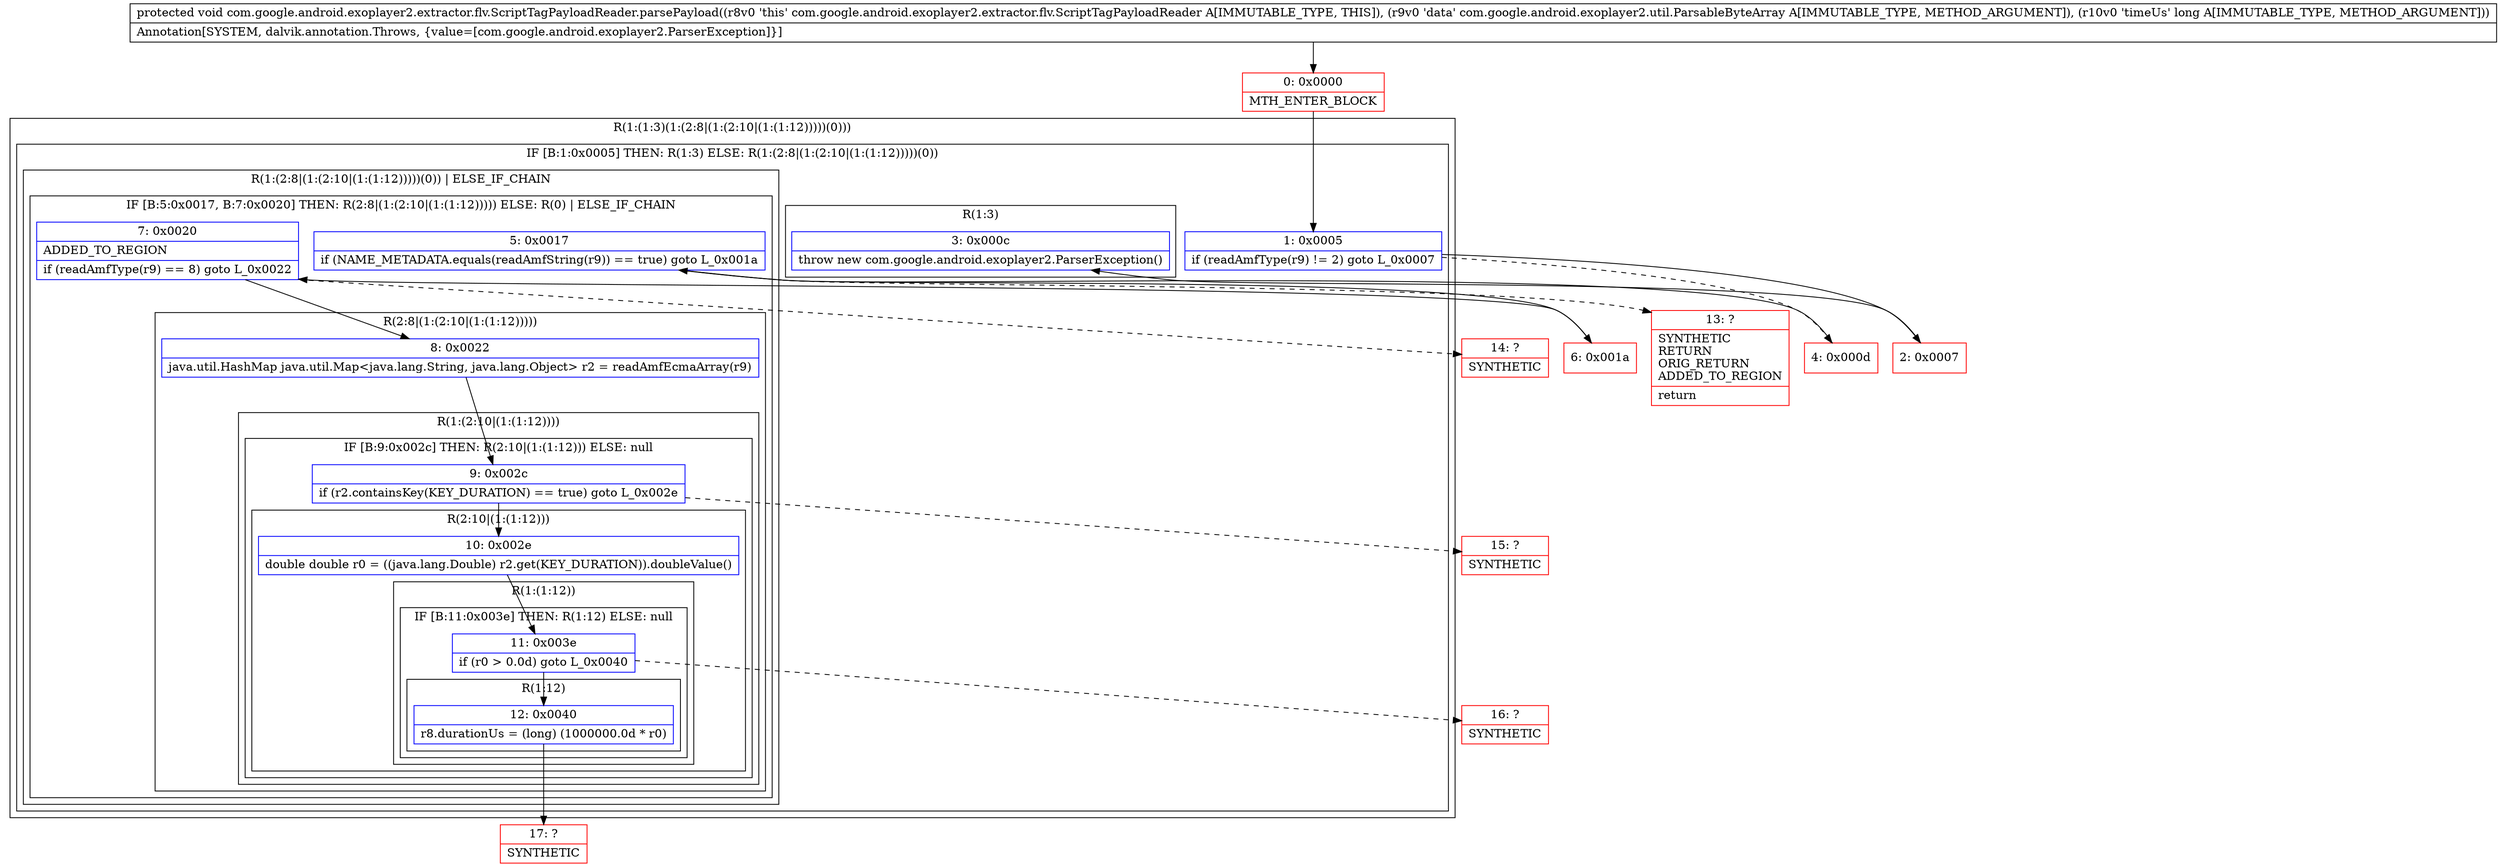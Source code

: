digraph "CFG forcom.google.android.exoplayer2.extractor.flv.ScriptTagPayloadReader.parsePayload(Lcom\/google\/android\/exoplayer2\/util\/ParsableByteArray;J)V" {
subgraph cluster_Region_1193991888 {
label = "R(1:(1:3)(1:(2:8|(1:(2:10|(1:(1:12)))))(0)))";
node [shape=record,color=blue];
subgraph cluster_IfRegion_747691969 {
label = "IF [B:1:0x0005] THEN: R(1:3) ELSE: R(1:(2:8|(1:(2:10|(1:(1:12)))))(0))";
node [shape=record,color=blue];
Node_1 [shape=record,label="{1\:\ 0x0005|if (readAmfType(r9) != 2) goto L_0x0007\l}"];
subgraph cluster_Region_311737545 {
label = "R(1:3)";
node [shape=record,color=blue];
Node_3 [shape=record,label="{3\:\ 0x000c|throw new com.google.android.exoplayer2.ParserException()\l}"];
}
subgraph cluster_Region_1702320121 {
label = "R(1:(2:8|(1:(2:10|(1:(1:12)))))(0)) | ELSE_IF_CHAIN\l";
node [shape=record,color=blue];
subgraph cluster_IfRegion_1950009817 {
label = "IF [B:5:0x0017, B:7:0x0020] THEN: R(2:8|(1:(2:10|(1:(1:12))))) ELSE: R(0) | ELSE_IF_CHAIN\l";
node [shape=record,color=blue];
Node_5 [shape=record,label="{5\:\ 0x0017|if (NAME_METADATA.equals(readAmfString(r9)) == true) goto L_0x001a\l}"];
Node_7 [shape=record,label="{7\:\ 0x0020|ADDED_TO_REGION\l|if (readAmfType(r9) == 8) goto L_0x0022\l}"];
subgraph cluster_Region_806931827 {
label = "R(2:8|(1:(2:10|(1:(1:12)))))";
node [shape=record,color=blue];
Node_8 [shape=record,label="{8\:\ 0x0022|java.util.HashMap java.util.Map\<java.lang.String, java.lang.Object\> r2 = readAmfEcmaArray(r9)\l}"];
subgraph cluster_Region_1593736776 {
label = "R(1:(2:10|(1:(1:12))))";
node [shape=record,color=blue];
subgraph cluster_IfRegion_415069586 {
label = "IF [B:9:0x002c] THEN: R(2:10|(1:(1:12))) ELSE: null";
node [shape=record,color=blue];
Node_9 [shape=record,label="{9\:\ 0x002c|if (r2.containsKey(KEY_DURATION) == true) goto L_0x002e\l}"];
subgraph cluster_Region_2103793348 {
label = "R(2:10|(1:(1:12)))";
node [shape=record,color=blue];
Node_10 [shape=record,label="{10\:\ 0x002e|double double r0 = ((java.lang.Double) r2.get(KEY_DURATION)).doubleValue()\l}"];
subgraph cluster_Region_1765532586 {
label = "R(1:(1:12))";
node [shape=record,color=blue];
subgraph cluster_IfRegion_106635345 {
label = "IF [B:11:0x003e] THEN: R(1:12) ELSE: null";
node [shape=record,color=blue];
Node_11 [shape=record,label="{11\:\ 0x003e|if (r0 \> 0.0d) goto L_0x0040\l}"];
subgraph cluster_Region_1893603004 {
label = "R(1:12)";
node [shape=record,color=blue];
Node_12 [shape=record,label="{12\:\ 0x0040|r8.durationUs = (long) (1000000.0d * r0)\l}"];
}
}
}
}
}
}
}
subgraph cluster_Region_917289451 {
label = "R(0)";
node [shape=record,color=blue];
}
}
}
}
}
Node_0 [shape=record,color=red,label="{0\:\ 0x0000|MTH_ENTER_BLOCK\l}"];
Node_2 [shape=record,color=red,label="{2\:\ 0x0007}"];
Node_4 [shape=record,color=red,label="{4\:\ 0x000d}"];
Node_6 [shape=record,color=red,label="{6\:\ 0x001a}"];
Node_13 [shape=record,color=red,label="{13\:\ ?|SYNTHETIC\lRETURN\lORIG_RETURN\lADDED_TO_REGION\l|return\l}"];
Node_14 [shape=record,color=red,label="{14\:\ ?|SYNTHETIC\l}"];
Node_15 [shape=record,color=red,label="{15\:\ ?|SYNTHETIC\l}"];
Node_16 [shape=record,color=red,label="{16\:\ ?|SYNTHETIC\l}"];
Node_17 [shape=record,color=red,label="{17\:\ ?|SYNTHETIC\l}"];
MethodNode[shape=record,label="{protected void com.google.android.exoplayer2.extractor.flv.ScriptTagPayloadReader.parsePayload((r8v0 'this' com.google.android.exoplayer2.extractor.flv.ScriptTagPayloadReader A[IMMUTABLE_TYPE, THIS]), (r9v0 'data' com.google.android.exoplayer2.util.ParsableByteArray A[IMMUTABLE_TYPE, METHOD_ARGUMENT]), (r10v0 'timeUs' long A[IMMUTABLE_TYPE, METHOD_ARGUMENT]))  | Annotation[SYSTEM, dalvik.annotation.Throws, \{value=[com.google.android.exoplayer2.ParserException]\}]\l}"];
MethodNode -> Node_0;
Node_1 -> Node_2;
Node_1 -> Node_4[style=dashed];
Node_5 -> Node_6;
Node_5 -> Node_13[style=dashed];
Node_7 -> Node_8;
Node_7 -> Node_14[style=dashed];
Node_8 -> Node_9;
Node_9 -> Node_10;
Node_9 -> Node_15[style=dashed];
Node_10 -> Node_11;
Node_11 -> Node_12;
Node_11 -> Node_16[style=dashed];
Node_12 -> Node_17;
Node_0 -> Node_1;
Node_2 -> Node_3;
Node_4 -> Node_5;
Node_6 -> Node_7;
}

